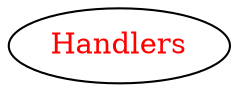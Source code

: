 digraph dependencyGraph {
 concentrate=true;
 ranksep="2.0";
 rankdir="LR"; 
 splines="ortho";
"Handlers" [fontcolor="red"];
}